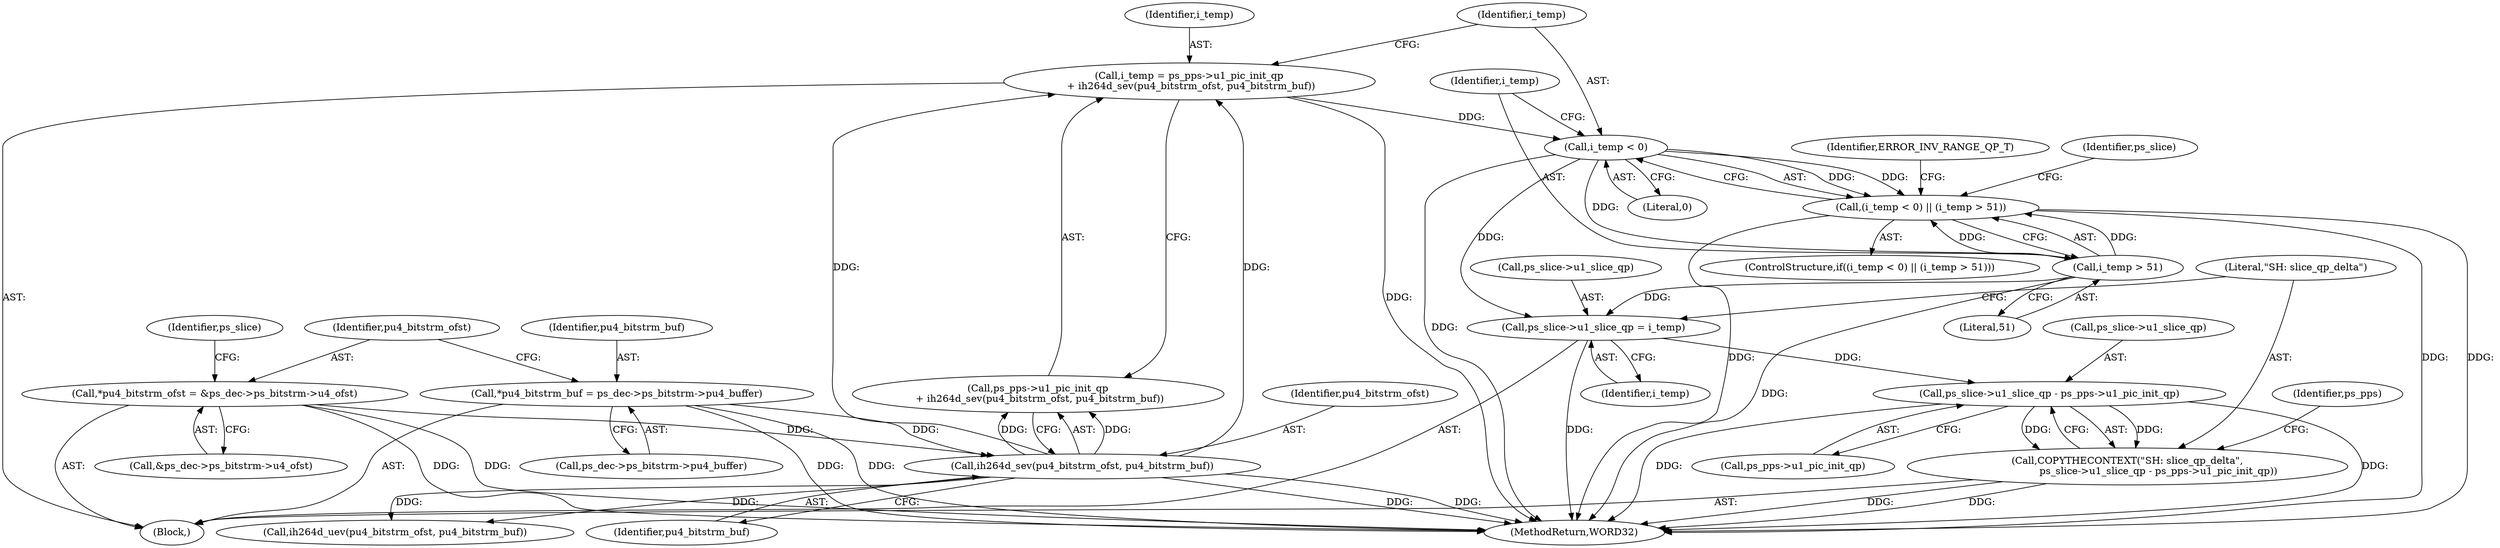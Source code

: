 digraph "0_Android_943323f1d9d3dd5c2634deb26cbe72343ca6b3db_1@integer" {
"1000187" [label="(Call,i_temp = ps_pps->u1_pic_init_qp\n + ih264d_sev(pu4_bitstrm_ofst, pu4_bitstrm_buf))"];
"1000193" [label="(Call,ih264d_sev(pu4_bitstrm_ofst, pu4_bitstrm_buf))"];
"1000135" [label="(Call,*pu4_bitstrm_ofst = &ps_dec->ps_bitstrm->u4_ofst)"];
"1000127" [label="(Call,*pu4_bitstrm_buf = ps_dec->ps_bitstrm->pu4_buffer)"];
"1000198" [label="(Call,i_temp < 0)"];
"1000197" [label="(Call,(i_temp < 0) || (i_temp > 51))"];
"1000201" [label="(Call,i_temp > 51)"];
"1000206" [label="(Call,ps_slice->u1_slice_qp = i_temp)"];
"1000213" [label="(Call,ps_slice->u1_slice_qp - ps_pps->u1_pic_init_qp)"];
"1000211" [label="(Call,COPYTHECONTEXT(\"SH: slice_qp_delta\",\n                    ps_slice->u1_slice_qp - ps_pps->u1_pic_init_qp))"];
"1000205" [label="(Identifier,ERROR_INV_RANGE_QP_T)"];
"1000128" [label="(Identifier,pu4_bitstrm_buf)"];
"1000135" [label="(Call,*pu4_bitstrm_ofst = &ps_dec->ps_bitstrm->u4_ofst)"];
"1000201" [label="(Call,i_temp > 51)"];
"1000189" [label="(Call,ps_pps->u1_pic_init_qp\n + ih264d_sev(pu4_bitstrm_ofst, pu4_bitstrm_buf))"];
"1000195" [label="(Identifier,pu4_bitstrm_buf)"];
"1000217" [label="(Call,ps_pps->u1_pic_init_qp)"];
"1000193" [label="(Call,ih264d_sev(pu4_bitstrm_ofst, pu4_bitstrm_buf))"];
"1000208" [label="(Identifier,ps_slice)"];
"1000149" [label="(Identifier,ps_slice)"];
"1000229" [label="(Call,ih264d_uev(pu4_bitstrm_ofst, pu4_bitstrm_buf))"];
"1000203" [label="(Literal,51)"];
"1000196" [label="(ControlStructure,if((i_temp < 0) || (i_temp > 51)))"];
"1000211" [label="(Call,COPYTHECONTEXT(\"SH: slice_qp_delta\",\n                    ps_slice->u1_slice_qp - ps_pps->u1_pic_init_qp))"];
"1000113" [label="(Block,)"];
"1000206" [label="(Call,ps_slice->u1_slice_qp = i_temp)"];
"1000433" [label="(MethodReturn,WORD32)"];
"1000202" [label="(Identifier,i_temp)"];
"1000187" [label="(Call,i_temp = ps_pps->u1_pic_init_qp\n + ih264d_sev(pu4_bitstrm_ofst, pu4_bitstrm_buf))"];
"1000200" [label="(Literal,0)"];
"1000213" [label="(Call,ps_slice->u1_slice_qp - ps_pps->u1_pic_init_qp)"];
"1000137" [label="(Call,&ps_dec->ps_bitstrm->u4_ofst)"];
"1000127" [label="(Call,*pu4_bitstrm_buf = ps_dec->ps_bitstrm->pu4_buffer)"];
"1000212" [label="(Literal,\"SH: slice_qp_delta\")"];
"1000207" [label="(Call,ps_slice->u1_slice_qp)"];
"1000199" [label="(Identifier,i_temp)"];
"1000198" [label="(Call,i_temp < 0)"];
"1000194" [label="(Identifier,pu4_bitstrm_ofst)"];
"1000223" [label="(Identifier,ps_pps)"];
"1000136" [label="(Identifier,pu4_bitstrm_ofst)"];
"1000210" [label="(Identifier,i_temp)"];
"1000129" [label="(Call,ps_dec->ps_bitstrm->pu4_buffer)"];
"1000214" [label="(Call,ps_slice->u1_slice_qp)"];
"1000188" [label="(Identifier,i_temp)"];
"1000197" [label="(Call,(i_temp < 0) || (i_temp > 51))"];
"1000187" -> "1000113"  [label="AST: "];
"1000187" -> "1000189"  [label="CFG: "];
"1000188" -> "1000187"  [label="AST: "];
"1000189" -> "1000187"  [label="AST: "];
"1000199" -> "1000187"  [label="CFG: "];
"1000187" -> "1000433"  [label="DDG: "];
"1000193" -> "1000187"  [label="DDG: "];
"1000193" -> "1000187"  [label="DDG: "];
"1000187" -> "1000198"  [label="DDG: "];
"1000193" -> "1000189"  [label="AST: "];
"1000193" -> "1000195"  [label="CFG: "];
"1000194" -> "1000193"  [label="AST: "];
"1000195" -> "1000193"  [label="AST: "];
"1000189" -> "1000193"  [label="CFG: "];
"1000193" -> "1000433"  [label="DDG: "];
"1000193" -> "1000433"  [label="DDG: "];
"1000193" -> "1000189"  [label="DDG: "];
"1000193" -> "1000189"  [label="DDG: "];
"1000135" -> "1000193"  [label="DDG: "];
"1000127" -> "1000193"  [label="DDG: "];
"1000193" -> "1000229"  [label="DDG: "];
"1000193" -> "1000229"  [label="DDG: "];
"1000135" -> "1000113"  [label="AST: "];
"1000135" -> "1000137"  [label="CFG: "];
"1000136" -> "1000135"  [label="AST: "];
"1000137" -> "1000135"  [label="AST: "];
"1000149" -> "1000135"  [label="CFG: "];
"1000135" -> "1000433"  [label="DDG: "];
"1000135" -> "1000433"  [label="DDG: "];
"1000127" -> "1000113"  [label="AST: "];
"1000127" -> "1000129"  [label="CFG: "];
"1000128" -> "1000127"  [label="AST: "];
"1000129" -> "1000127"  [label="AST: "];
"1000136" -> "1000127"  [label="CFG: "];
"1000127" -> "1000433"  [label="DDG: "];
"1000127" -> "1000433"  [label="DDG: "];
"1000198" -> "1000197"  [label="AST: "];
"1000198" -> "1000200"  [label="CFG: "];
"1000199" -> "1000198"  [label="AST: "];
"1000200" -> "1000198"  [label="AST: "];
"1000202" -> "1000198"  [label="CFG: "];
"1000197" -> "1000198"  [label="CFG: "];
"1000198" -> "1000433"  [label="DDG: "];
"1000198" -> "1000197"  [label="DDG: "];
"1000198" -> "1000197"  [label="DDG: "];
"1000198" -> "1000201"  [label="DDG: "];
"1000198" -> "1000206"  [label="DDG: "];
"1000197" -> "1000196"  [label="AST: "];
"1000197" -> "1000201"  [label="CFG: "];
"1000201" -> "1000197"  [label="AST: "];
"1000205" -> "1000197"  [label="CFG: "];
"1000208" -> "1000197"  [label="CFG: "];
"1000197" -> "1000433"  [label="DDG: "];
"1000197" -> "1000433"  [label="DDG: "];
"1000197" -> "1000433"  [label="DDG: "];
"1000201" -> "1000197"  [label="DDG: "];
"1000201" -> "1000197"  [label="DDG: "];
"1000201" -> "1000203"  [label="CFG: "];
"1000202" -> "1000201"  [label="AST: "];
"1000203" -> "1000201"  [label="AST: "];
"1000201" -> "1000433"  [label="DDG: "];
"1000201" -> "1000206"  [label="DDG: "];
"1000206" -> "1000113"  [label="AST: "];
"1000206" -> "1000210"  [label="CFG: "];
"1000207" -> "1000206"  [label="AST: "];
"1000210" -> "1000206"  [label="AST: "];
"1000212" -> "1000206"  [label="CFG: "];
"1000206" -> "1000433"  [label="DDG: "];
"1000206" -> "1000213"  [label="DDG: "];
"1000213" -> "1000211"  [label="AST: "];
"1000213" -> "1000217"  [label="CFG: "];
"1000214" -> "1000213"  [label="AST: "];
"1000217" -> "1000213"  [label="AST: "];
"1000211" -> "1000213"  [label="CFG: "];
"1000213" -> "1000433"  [label="DDG: "];
"1000213" -> "1000433"  [label="DDG: "];
"1000213" -> "1000211"  [label="DDG: "];
"1000213" -> "1000211"  [label="DDG: "];
"1000211" -> "1000113"  [label="AST: "];
"1000212" -> "1000211"  [label="AST: "];
"1000223" -> "1000211"  [label="CFG: "];
"1000211" -> "1000433"  [label="DDG: "];
"1000211" -> "1000433"  [label="DDG: "];
}
